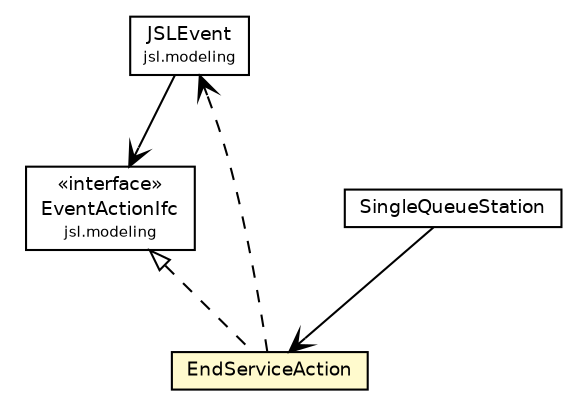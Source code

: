 #!/usr/local/bin/dot
#
# Class diagram 
# Generated by UMLGraph version 5.4 (http://www.umlgraph.org/)
#

digraph G {
	edge [fontname="Helvetica",fontsize=10,labelfontname="Helvetica",labelfontsize=10];
	node [fontname="Helvetica",fontsize=10,shape=plaintext];
	nodesep=0.25;
	ranksep=0.5;
	// jsl.modeling.JSLEvent
	c203505 [label=<<table title="jsl.modeling.JSLEvent" border="0" cellborder="1" cellspacing="0" cellpadding="2" port="p" href="../../JSLEvent.html">
		<tr><td><table border="0" cellspacing="0" cellpadding="1">
<tr><td align="center" balign="center"> JSLEvent </td></tr>
<tr><td align="center" balign="center"><font point-size="7.0"> jsl.modeling </font></td></tr>
		</table></td></tr>
		</table>>, URL="../../JSLEvent.html", fontname="Helvetica", fontcolor="black", fontsize=9.0];
	// jsl.modeling.EventActionIfc
	c203514 [label=<<table title="jsl.modeling.EventActionIfc" border="0" cellborder="1" cellspacing="0" cellpadding="2" port="p" href="../../EventActionIfc.html">
		<tr><td><table border="0" cellspacing="0" cellpadding="1">
<tr><td align="center" balign="center"> &#171;interface&#187; </td></tr>
<tr><td align="center" balign="center"> EventActionIfc </td></tr>
<tr><td align="center" balign="center"><font point-size="7.0"> jsl.modeling </font></td></tr>
		</table></td></tr>
		</table>>, URL="../../EventActionIfc.html", fontname="Helvetica", fontcolor="black", fontsize=9.0];
	// jsl.modeling.elements.station.SingleQueueStation
	c203714 [label=<<table title="jsl.modeling.elements.station.SingleQueueStation" border="0" cellborder="1" cellspacing="0" cellpadding="2" port="p" href="./SingleQueueStation.html">
		<tr><td><table border="0" cellspacing="0" cellpadding="1">
<tr><td align="center" balign="center"> SingleQueueStation </td></tr>
		</table></td></tr>
		</table>>, URL="./SingleQueueStation.html", fontname="Helvetica", fontcolor="black", fontsize=9.0];
	// jsl.modeling.elements.station.SingleQueueStation.EndServiceAction
	c203715 [label=<<table title="jsl.modeling.elements.station.SingleQueueStation.EndServiceAction" border="0" cellborder="1" cellspacing="0" cellpadding="2" port="p" bgcolor="lemonChiffon" href="./SingleQueueStation.EndServiceAction.html">
		<tr><td><table border="0" cellspacing="0" cellpadding="1">
<tr><td align="center" balign="center"> EndServiceAction </td></tr>
		</table></td></tr>
		</table>>, URL="./SingleQueueStation.EndServiceAction.html", fontname="Helvetica", fontcolor="black", fontsize=9.0];
	//jsl.modeling.elements.station.SingleQueueStation.EndServiceAction implements jsl.modeling.EventActionIfc
	c203514:p -> c203715:p [dir=back,arrowtail=empty,style=dashed];
	// jsl.modeling.JSLEvent NAVASSOC jsl.modeling.EventActionIfc
	c203505:p -> c203514:p [taillabel="", label="", headlabel="", fontname="Helvetica", fontcolor="black", fontsize=10.0, color="black", arrowhead=open];
	// jsl.modeling.elements.station.SingleQueueStation NAVASSOC jsl.modeling.elements.station.SingleQueueStation.EndServiceAction
	c203714:p -> c203715:p [taillabel="", label="", headlabel="", fontname="Helvetica", fontcolor="black", fontsize=10.0, color="black", arrowhead=open];
	// jsl.modeling.elements.station.SingleQueueStation.EndServiceAction DEPEND jsl.modeling.JSLEvent
	c203715:p -> c203505:p [taillabel="", label="", headlabel="", fontname="Helvetica", fontcolor="black", fontsize=10.0, color="black", arrowhead=open, style=dashed];
}

